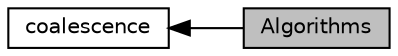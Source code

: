 digraph "Algorithms"
{
  edge [fontname="Helvetica",fontsize="10",labelfontname="Helvetica",labelfontsize="10"];
  node [fontname="Helvetica",fontsize="10",shape=box];
  rankdir=LR;
  Node1 [label="coalescence",height=0.2,width=0.4,color="black", fillcolor="white", style="filled",URL="$group__coalescence.html",tooltip="Template algorithms for operating coalescence operations on data sequences."];
  Node0 [label="Algorithms",height=0.2,width=0.4,color="black", fillcolor="grey75", style="filled", fontcolor="black",tooltip="Template algorithms for operating coalescence operations on data sequences."];
  Node1->Node0 [shape=plaintext, dir="back", style="solid"];
}
